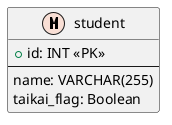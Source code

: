 @startuml

!define MASTER F9DFD5
!define TRANSACTION CAE7F2

entity "student" as student <<M,MASTER>> {
    + id: INT <<PK>>
    --
    name: VARCHAR(255)
    taikai_flag: Boolean
}

@enduml